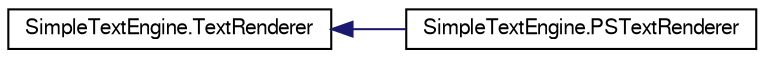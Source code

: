 digraph G
{
  edge [fontname="FreeSans",fontsize="10",labelfontname="FreeSans",labelfontsize="10"];
  node [fontname="FreeSans",fontsize="10",shape=record];
  rankdir="LR";
  Node1 [label="SimpleTextEngine.TextRenderer",height=0.2,width=0.4,color="black", fillcolor="white", style="filled",URL="$interfaceorg_1_1octave_1_1graphics_1_1_simple_text_engine_1_1_text_renderer.html"];
  Node1 -> Node2 [dir="back",color="midnightblue",fontsize="10",style="solid",fontname="FreeSans"];
  Node2 [label="SimpleTextEngine.PSTextRenderer",height=0.2,width=0.4,color="black", fillcolor="white", style="filled",URL="$classorg_1_1octave_1_1graphics_1_1_simple_text_engine_1_1_p_s_text_renderer.html"];
}

